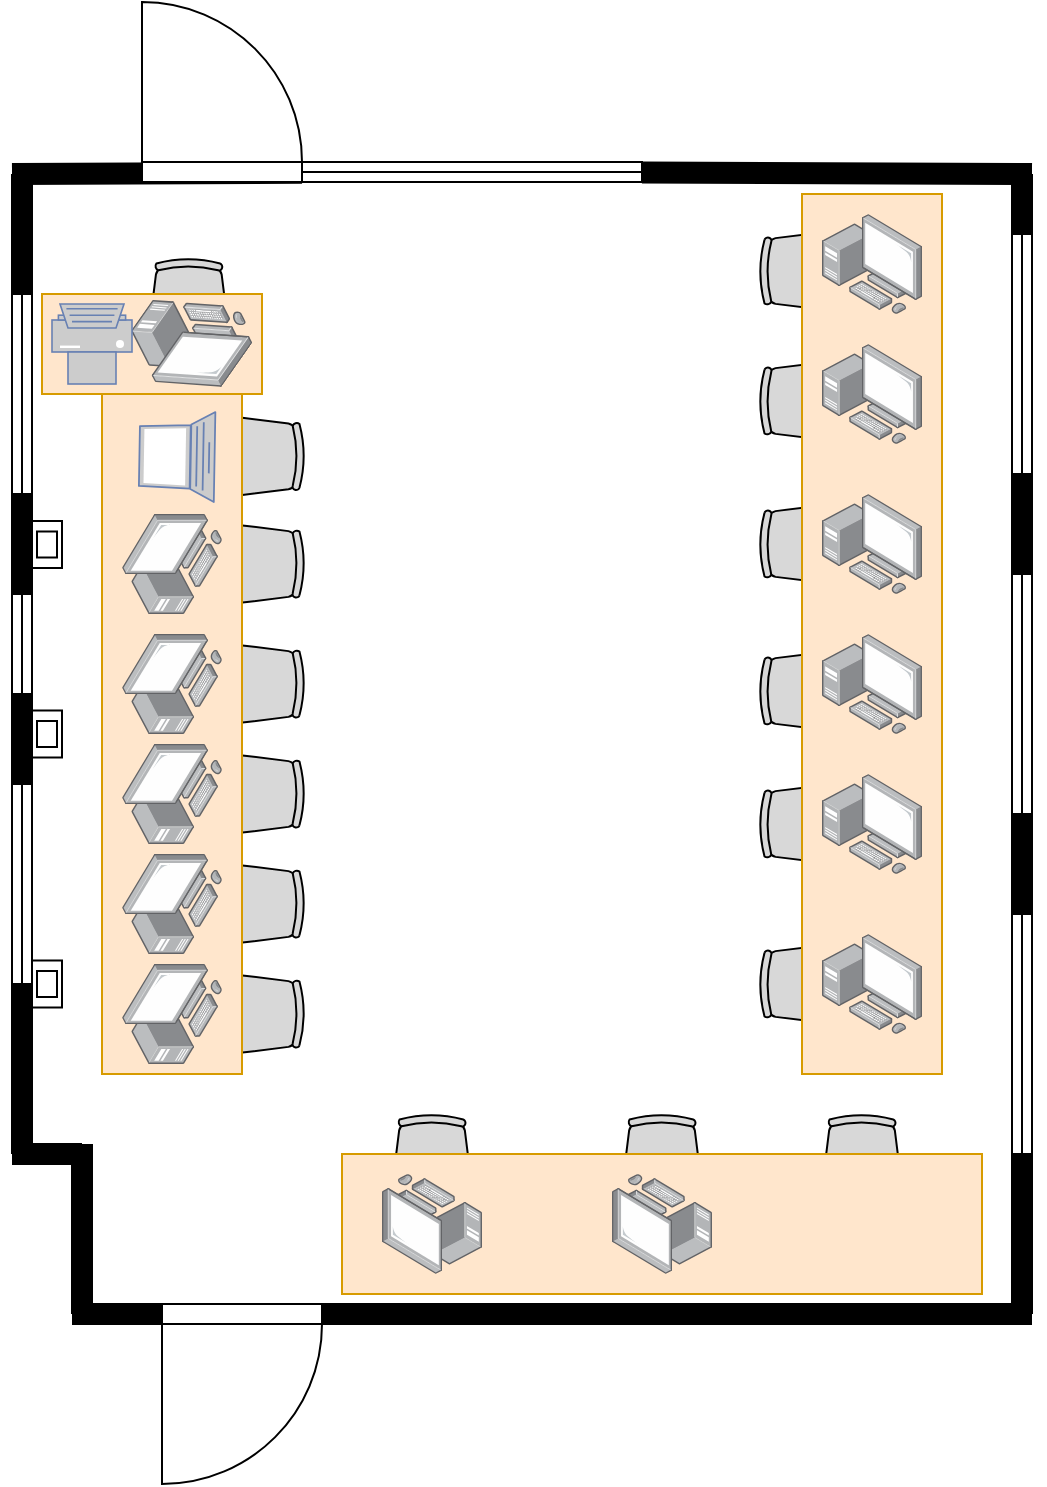 <mxfile version="26.0.7">
  <diagram name="Strona-1" id="lw3pQ2Xdo-vi_ONYOUsK">
    <mxGraphModel dx="584" dy="328" grid="1" gridSize="10" guides="1" tooltips="1" connect="1" arrows="1" fold="1" page="1" pageScale="1" pageWidth="827" pageHeight="1169" math="0" shadow="0">
      <root>
        <mxCell id="0" />
        <mxCell id="1" parent="0" />
        <mxCell id="ywQLsjacoM1GYMmH7MzZ-28" value="" style="verticalLabelPosition=bottom;html=1;verticalAlign=top;align=center;shape=mxgraph.floorplan.office_chair;fillColor=light-dark(#D8D8D8,var(--ge-dark-color, #121212));rotation=0;" vertex="1" parent="1">
          <mxGeometry x="213.4" y="232" width="40" height="43" as="geometry" />
        </mxCell>
        <mxCell id="ywQLsjacoM1GYMmH7MzZ-38" value="" style="verticalLabelPosition=bottom;html=1;verticalAlign=top;align=center;shape=mxgraph.floorplan.office_chair;fillColor=light-dark(#D8D8D8,var(--ge-dark-color, #121212));rotation=0;" vertex="1" parent="1">
          <mxGeometry x="335" y="660" width="40" height="43" as="geometry" />
        </mxCell>
        <mxCell id="ywQLsjacoM1GYMmH7MzZ-39" value="" style="verticalLabelPosition=bottom;html=1;verticalAlign=top;align=center;shape=mxgraph.floorplan.office_chair;fillColor=light-dark(#D8D8D8,var(--ge-dark-color, #121212));rotation=0;" vertex="1" parent="1">
          <mxGeometry x="450" y="660" width="40" height="43" as="geometry" />
        </mxCell>
        <mxCell id="ywQLsjacoM1GYMmH7MzZ-40" value="" style="verticalLabelPosition=bottom;html=1;verticalAlign=top;align=center;shape=mxgraph.floorplan.office_chair;fillColor=light-dark(#D8D8D8,var(--ge-dark-color, #121212));rotation=0;" vertex="1" parent="1">
          <mxGeometry x="550" y="660" width="40" height="43" as="geometry" />
        </mxCell>
        <mxCell id="ywQLsjacoM1GYMmH7MzZ-22" value="" style="verticalLabelPosition=bottom;html=1;verticalAlign=top;align=center;shape=mxgraph.floorplan.office_chair;fillColor=light-dark(#D8D8D8,var(--ge-dark-color, #121212));rotation=90;" vertex="1" parent="1">
          <mxGeometry x="250" y="309.71" width="40" height="43" as="geometry" />
        </mxCell>
        <mxCell id="ywQLsjacoM1GYMmH7MzZ-23" value="" style="verticalLabelPosition=bottom;html=1;verticalAlign=top;align=center;shape=mxgraph.floorplan.office_chair;fillColor=light-dark(#D8D8D8,var(--ge-dark-color, #121212));rotation=90;" vertex="1" parent="1">
          <mxGeometry x="250" y="363.5" width="40" height="43" as="geometry" />
        </mxCell>
        <mxCell id="ywQLsjacoM1GYMmH7MzZ-24" value="" style="verticalLabelPosition=bottom;html=1;verticalAlign=top;align=center;shape=mxgraph.floorplan.office_chair;fillColor=light-dark(#D8D8D8,var(--ge-dark-color, #121212));rotation=90;" vertex="1" parent="1">
          <mxGeometry x="250" y="423.5" width="40" height="43" as="geometry" />
        </mxCell>
        <mxCell id="ywQLsjacoM1GYMmH7MzZ-25" value="" style="verticalLabelPosition=bottom;html=1;verticalAlign=top;align=center;shape=mxgraph.floorplan.office_chair;fillColor=light-dark(#D8D8D8,var(--ge-dark-color, #121212));rotation=90;" vertex="1" parent="1">
          <mxGeometry x="250" y="478.5" width="40" height="43" as="geometry" />
        </mxCell>
        <mxCell id="ywQLsjacoM1GYMmH7MzZ-26" value="" style="verticalLabelPosition=bottom;html=1;verticalAlign=top;align=center;shape=mxgraph.floorplan.office_chair;fillColor=light-dark(#D8D8D8,var(--ge-dark-color, #121212));rotation=90;" vertex="1" parent="1">
          <mxGeometry x="250" y="533.5" width="40" height="43" as="geometry" />
        </mxCell>
        <mxCell id="ywQLsjacoM1GYMmH7MzZ-27" value="" style="verticalLabelPosition=bottom;html=1;verticalAlign=top;align=center;shape=mxgraph.floorplan.office_chair;fillColor=light-dark(#D8D8D8,var(--ge-dark-color, #121212));rotation=90;" vertex="1" parent="1">
          <mxGeometry x="250" y="588.5" width="40" height="43" as="geometry" />
        </mxCell>
        <mxCell id="ywQLsjacoM1GYMmH7MzZ-30" value="" style="verticalLabelPosition=bottom;html=1;verticalAlign=top;align=center;shape=mxgraph.floorplan.office_chair;fillColor=light-dark(#D8D8D8,var(--ge-dark-color, #121212));rotation=-90;" vertex="1" parent="1">
          <mxGeometry x="520" y="282" width="40" height="43" as="geometry" />
        </mxCell>
        <mxCell id="ywQLsjacoM1GYMmH7MzZ-31" value="" style="verticalLabelPosition=bottom;html=1;verticalAlign=top;align=center;shape=mxgraph.floorplan.office_chair;fillColor=light-dark(#D8D8D8,var(--ge-dark-color, #121212));rotation=-90;" vertex="1" parent="1">
          <mxGeometry x="520" y="353.5" width="40" height="43" as="geometry" />
        </mxCell>
        <mxCell id="ywQLsjacoM1GYMmH7MzZ-32" value="" style="verticalLabelPosition=bottom;html=1;verticalAlign=top;align=center;shape=mxgraph.floorplan.office_chair;fillColor=light-dark(#D8D8D8,var(--ge-dark-color, #121212));rotation=-90;" vertex="1" parent="1">
          <mxGeometry x="520" y="427" width="40" height="43" as="geometry" />
        </mxCell>
        <mxCell id="ywQLsjacoM1GYMmH7MzZ-34" value="" style="verticalLabelPosition=bottom;html=1;verticalAlign=top;align=center;shape=mxgraph.floorplan.office_chair;fillColor=light-dark(#D8D8D8,var(--ge-dark-color, #121212));rotation=-90;" vertex="1" parent="1">
          <mxGeometry x="520" y="493.5" width="40" height="43" as="geometry" />
        </mxCell>
        <mxCell id="ywQLsjacoM1GYMmH7MzZ-35" value="" style="verticalLabelPosition=bottom;html=1;verticalAlign=top;align=center;shape=mxgraph.floorplan.office_chair;fillColor=light-dark(#D8D8D8,var(--ge-dark-color, #121212));rotation=-90;" vertex="1" parent="1">
          <mxGeometry x="520" y="573.5" width="40" height="43" as="geometry" />
        </mxCell>
        <mxCell id="ywQLsjacoM1GYMmH7MzZ-29" value="" style="verticalLabelPosition=bottom;html=1;verticalAlign=top;align=center;shape=mxgraph.floorplan.office_chair;fillColor=light-dark(#D8D8D8,var(--ge-dark-color, #121212));rotation=-90;" vertex="1" parent="1">
          <mxGeometry x="520" y="217" width="40" height="43" as="geometry" />
        </mxCell>
        <mxCell id="Wla5d53pFiBaytynZWWv-3" value="" style="endArrow=none;html=1;rounded=0;strokeWidth=11;" parent="1" source="Wla5d53pFiBaytynZWWv-10" edge="1">
          <mxGeometry width="50" height="50" relative="1" as="geometry">
            <mxPoint x="150" y="495" as="sourcePoint" />
            <mxPoint x="150" y="190" as="targetPoint" />
          </mxGeometry>
        </mxCell>
        <mxCell id="Wla5d53pFiBaytynZWWv-4" value="" style="endArrow=none;html=1;rounded=0;strokeWidth=11;" parent="1" source="Wla5d53pFiBaytynZWWv-19" edge="1">
          <mxGeometry width="50" height="50" relative="1" as="geometry">
            <mxPoint x="650" y="760" as="sourcePoint" />
            <mxPoint x="650" y="190" as="targetPoint" />
          </mxGeometry>
        </mxCell>
        <mxCell id="Wla5d53pFiBaytynZWWv-6" value="" style="endArrow=none;html=1;rounded=0;strokeWidth=11;" parent="1" edge="1">
          <mxGeometry width="50" height="50" relative="1" as="geometry">
            <mxPoint x="145" y="680" as="sourcePoint" />
            <mxPoint x="180" y="680" as="targetPoint" />
          </mxGeometry>
        </mxCell>
        <mxCell id="Wla5d53pFiBaytynZWWv-7" value="" style="endArrow=none;html=1;rounded=0;strokeWidth=11;" parent="1" edge="1">
          <mxGeometry width="50" height="50" relative="1" as="geometry">
            <mxPoint x="180" y="760" as="sourcePoint" />
            <mxPoint x="180" y="675" as="targetPoint" />
          </mxGeometry>
        </mxCell>
        <mxCell id="Wla5d53pFiBaytynZWWv-9" value="" style="endArrow=none;html=1;rounded=0;strokeWidth=11;" parent="1" target="Wla5d53pFiBaytynZWWv-8" edge="1">
          <mxGeometry width="50" height="50" relative="1" as="geometry">
            <mxPoint x="150" y="680" as="sourcePoint" />
            <mxPoint x="150" y="210" as="targetPoint" />
          </mxGeometry>
        </mxCell>
        <mxCell id="Wla5d53pFiBaytynZWWv-8" value="" style="verticalLabelPosition=bottom;html=1;verticalAlign=top;align=center;shape=mxgraph.floorplan.window;rotation=90;strokeWidth=1;" parent="1" vertex="1">
          <mxGeometry x="100" y="540" width="100" height="10" as="geometry" />
        </mxCell>
        <mxCell id="Wla5d53pFiBaytynZWWv-12" value="" style="endArrow=none;html=1;rounded=0;strokeWidth=11;" parent="1" source="Wla5d53pFiBaytynZWWv-15" target="Wla5d53pFiBaytynZWWv-10" edge="1">
          <mxGeometry width="50" height="50" relative="1" as="geometry">
            <mxPoint x="150" y="495" as="sourcePoint" />
            <mxPoint x="150" y="190" as="targetPoint" />
          </mxGeometry>
        </mxCell>
        <mxCell id="Wla5d53pFiBaytynZWWv-10" value="" style="verticalLabelPosition=bottom;html=1;verticalAlign=top;align=center;shape=mxgraph.floorplan.window;direction=south;" parent="1" vertex="1">
          <mxGeometry x="145" y="250" width="10" height="100" as="geometry" />
        </mxCell>
        <mxCell id="Wla5d53pFiBaytynZWWv-16" value="" style="endArrow=none;html=1;rounded=0;strokeWidth=11;" parent="1" target="Wla5d53pFiBaytynZWWv-15" edge="1">
          <mxGeometry width="50" height="50" relative="1" as="geometry">
            <mxPoint x="150" y="495" as="sourcePoint" />
            <mxPoint x="150" y="350" as="targetPoint" />
          </mxGeometry>
        </mxCell>
        <mxCell id="Wla5d53pFiBaytynZWWv-15" value="" style="verticalLabelPosition=bottom;html=1;verticalAlign=top;align=center;shape=mxgraph.floorplan.window;direction=south;" parent="1" vertex="1">
          <mxGeometry x="145" y="400" width="10" height="50" as="geometry" />
        </mxCell>
        <mxCell id="Wla5d53pFiBaytynZWWv-17" value="" style="endArrow=none;html=1;rounded=0;strokeWidth=11;" parent="1" source="Wla5d53pFiBaytynZWWv-26" edge="1">
          <mxGeometry width="50" height="50" relative="1" as="geometry">
            <mxPoint x="145" y="190" as="sourcePoint" />
            <mxPoint x="655" y="190" as="targetPoint" />
          </mxGeometry>
        </mxCell>
        <mxCell id="Wla5d53pFiBaytynZWWv-18" value="" style="endArrow=none;html=1;rounded=0;strokeWidth=11;" parent="1" edge="1" source="ywQLsjacoM1GYMmH7MzZ-1">
          <mxGeometry width="50" height="50" relative="1" as="geometry">
            <mxPoint x="175" y="760" as="sourcePoint" />
            <mxPoint x="655" y="760" as="targetPoint" />
          </mxGeometry>
        </mxCell>
        <mxCell id="Wla5d53pFiBaytynZWWv-21" value="" style="endArrow=none;html=1;rounded=0;strokeWidth=11;" parent="1" source="Wla5d53pFiBaytynZWWv-22" target="Wla5d53pFiBaytynZWWv-19" edge="1">
          <mxGeometry width="50" height="50" relative="1" as="geometry">
            <mxPoint x="650" y="760" as="sourcePoint" />
            <mxPoint x="650" y="190" as="targetPoint" />
          </mxGeometry>
        </mxCell>
        <mxCell id="Wla5d53pFiBaytynZWWv-19" value="" style="verticalLabelPosition=bottom;html=1;verticalAlign=top;align=center;shape=mxgraph.floorplan.window;direction=south;" parent="1" vertex="1">
          <mxGeometry x="645" y="220" width="10" height="120" as="geometry" />
        </mxCell>
        <mxCell id="Wla5d53pFiBaytynZWWv-23" value="" style="endArrow=none;html=1;rounded=0;strokeWidth=11;" parent="1" source="Wla5d53pFiBaytynZWWv-24" target="Wla5d53pFiBaytynZWWv-22" edge="1">
          <mxGeometry width="50" height="50" relative="1" as="geometry">
            <mxPoint x="650" y="760" as="sourcePoint" />
            <mxPoint x="650" y="340" as="targetPoint" />
          </mxGeometry>
        </mxCell>
        <mxCell id="Wla5d53pFiBaytynZWWv-22" value="" style="verticalLabelPosition=bottom;html=1;verticalAlign=top;align=center;shape=mxgraph.floorplan.window;direction=south;" parent="1" vertex="1">
          <mxGeometry x="645" y="390" width="10" height="120" as="geometry" />
        </mxCell>
        <mxCell id="Wla5d53pFiBaytynZWWv-25" value="" style="endArrow=none;html=1;rounded=0;strokeWidth=11;" parent="1" target="Wla5d53pFiBaytynZWWv-24" edge="1">
          <mxGeometry width="50" height="50" relative="1" as="geometry">
            <mxPoint x="650" y="760" as="sourcePoint" />
            <mxPoint x="650" y="500" as="targetPoint" />
          </mxGeometry>
        </mxCell>
        <mxCell id="Wla5d53pFiBaytynZWWv-24" value="" style="verticalLabelPosition=bottom;html=1;verticalAlign=top;align=center;shape=mxgraph.floorplan.window;direction=south;" parent="1" vertex="1">
          <mxGeometry x="645" y="560" width="10" height="120" as="geometry" />
        </mxCell>
        <mxCell id="Wla5d53pFiBaytynZWWv-27" value="" style="endArrow=none;html=1;rounded=0;strokeWidth=11;" parent="1" target="Wla5d53pFiBaytynZWWv-26" edge="1">
          <mxGeometry width="50" height="50" relative="1" as="geometry">
            <mxPoint x="145" y="190" as="sourcePoint" />
            <mxPoint x="655" y="190" as="targetPoint" />
          </mxGeometry>
        </mxCell>
        <mxCell id="Wla5d53pFiBaytynZWWv-26" value="" style="verticalLabelPosition=bottom;html=1;verticalAlign=top;align=center;shape=mxgraph.floorplan.window;" parent="1" vertex="1">
          <mxGeometry x="290" y="184" width="170" height="10" as="geometry" />
        </mxCell>
        <mxCell id="Wla5d53pFiBaytynZWWv-29" value="" style="verticalLabelPosition=bottom;html=1;verticalAlign=top;align=center;shape=mxgraph.floorplan.doorLeft;aspect=fixed;" parent="1" vertex="1">
          <mxGeometry x="220" y="760" width="80" height="85" as="geometry" />
        </mxCell>
        <mxCell id="Wla5d53pFiBaytynZWWv-30" value="" style="verticalLabelPosition=bottom;html=1;verticalAlign=top;align=center;shape=mxgraph.floorplan.doorRight;aspect=fixed;direction=west;" parent="1" vertex="1">
          <mxGeometry x="210" y="104" width="80" height="85" as="geometry" />
        </mxCell>
        <mxCell id="ywQLsjacoM1GYMmH7MzZ-2" value="" style="endArrow=none;html=1;rounded=0;strokeWidth=11;" edge="1" parent="1" target="ywQLsjacoM1GYMmH7MzZ-1">
          <mxGeometry width="50" height="50" relative="1" as="geometry">
            <mxPoint x="175" y="760" as="sourcePoint" />
            <mxPoint x="655" y="760" as="targetPoint" />
          </mxGeometry>
        </mxCell>
        <mxCell id="ywQLsjacoM1GYMmH7MzZ-1" value="" style="rounded=0;whiteSpace=wrap;html=1;" vertex="1" parent="1">
          <mxGeometry x="220" y="755" width="80" height="10" as="geometry" />
        </mxCell>
        <mxCell id="ywQLsjacoM1GYMmH7MzZ-3" value="" style="rounded=0;whiteSpace=wrap;html=1;" vertex="1" parent="1">
          <mxGeometry x="210" y="184" width="80" height="10" as="geometry" />
        </mxCell>
        <mxCell id="ywQLsjacoM1GYMmH7MzZ-4" value="" style="rounded=0;whiteSpace=wrap;html=1;fillColor=#ffe6cc;strokeColor=#d79b00;" vertex="1" parent="1">
          <mxGeometry x="160" y="250" width="110" height="50" as="geometry" />
        </mxCell>
        <mxCell id="ywQLsjacoM1GYMmH7MzZ-5" value="" style="rounded=0;whiteSpace=wrap;html=1;fillColor=#ffe6cc;strokeColor=#d79b00;" vertex="1" parent="1">
          <mxGeometry x="190" y="300" width="70" height="340" as="geometry" />
        </mxCell>
        <mxCell id="ywQLsjacoM1GYMmH7MzZ-6" value="" style="rounded=0;whiteSpace=wrap;html=1;fillColor=#ffe6cc;strokeColor=#d79b00;" vertex="1" parent="1">
          <mxGeometry x="540" y="200" width="70" height="440" as="geometry" />
        </mxCell>
        <mxCell id="ywQLsjacoM1GYMmH7MzZ-7" value="" style="rounded=0;whiteSpace=wrap;html=1;fillColor=#ffe6cc;strokeColor=#d79b00;direction=south;" vertex="1" parent="1">
          <mxGeometry x="310" y="680" width="320" height="70" as="geometry" />
        </mxCell>
        <mxCell id="ywQLsjacoM1GYMmH7MzZ-8" value="" style="image;points=[];aspect=fixed;html=1;align=center;shadow=0;dashed=0;image=img/lib/allied_telesis/computer_and_terminals/Personal_Computer_with_Server.svg;" vertex="1" parent="1">
          <mxGeometry x="550" y="210" width="50" height="50" as="geometry" />
        </mxCell>
        <mxCell id="ywQLsjacoM1GYMmH7MzZ-9" value="" style="image;points=[];aspect=fixed;html=1;align=center;shadow=0;dashed=0;image=img/lib/allied_telesis/computer_and_terminals/Personal_Computer_with_Server.svg;" vertex="1" parent="1">
          <mxGeometry x="550" y="275" width="50" height="50" as="geometry" />
        </mxCell>
        <mxCell id="ywQLsjacoM1GYMmH7MzZ-10" value="" style="image;points=[];aspect=fixed;html=1;align=center;shadow=0;dashed=0;image=img/lib/allied_telesis/computer_and_terminals/Personal_Computer_with_Server.svg;" vertex="1" parent="1">
          <mxGeometry x="550" y="490" width="50" height="50" as="geometry" />
        </mxCell>
        <mxCell id="ywQLsjacoM1GYMmH7MzZ-11" value="" style="image;points=[];aspect=fixed;html=1;align=center;shadow=0;dashed=0;image=img/lib/allied_telesis/computer_and_terminals/Personal_Computer_with_Server.svg;" vertex="1" parent="1">
          <mxGeometry x="550" y="350" width="50" height="50" as="geometry" />
        </mxCell>
        <mxCell id="ywQLsjacoM1GYMmH7MzZ-12" value="" style="image;points=[];aspect=fixed;html=1;align=center;shadow=0;dashed=0;image=img/lib/allied_telesis/computer_and_terminals/Personal_Computer_with_Server.svg;" vertex="1" parent="1">
          <mxGeometry x="550" y="420" width="50" height="50" as="geometry" />
        </mxCell>
        <mxCell id="ywQLsjacoM1GYMmH7MzZ-13" value="" style="image;points=[];aspect=fixed;html=1;align=center;shadow=0;dashed=0;image=img/lib/allied_telesis/computer_and_terminals/Personal_Computer_with_Server.svg;" vertex="1" parent="1">
          <mxGeometry x="550" y="570" width="50" height="50" as="geometry" />
        </mxCell>
        <mxCell id="ywQLsjacoM1GYMmH7MzZ-14" value="" style="image;points=[];aspect=fixed;html=1;align=center;shadow=0;dashed=0;image=img/lib/allied_telesis/computer_and_terminals/Personal_Computer_with_Server.svg;flipH=0;flipV=1;rotation=35;" vertex="1" parent="1">
          <mxGeometry x="206.8" y="246.8" width="53.2" height="53.2" as="geometry" />
        </mxCell>
        <mxCell id="ywQLsjacoM1GYMmH7MzZ-15" value="" style="image;points=[];aspect=fixed;html=1;align=center;shadow=0;dashed=0;image=img/lib/allied_telesis/computer_and_terminals/Personal_Computer_with_Server.svg;flipH=0;flipV=0;rotation=-90;" vertex="1" parent="1">
          <mxGeometry x="200" y="585" width="50" height="50" as="geometry" />
        </mxCell>
        <mxCell id="ywQLsjacoM1GYMmH7MzZ-16" value="" style="image;points=[];aspect=fixed;html=1;align=center;shadow=0;dashed=0;image=img/lib/allied_telesis/computer_and_terminals/Personal_Computer_with_Server.svg;flipH=0;flipV=0;rotation=-90;" vertex="1" parent="1">
          <mxGeometry x="200" y="530" width="50" height="50" as="geometry" />
        </mxCell>
        <mxCell id="ywQLsjacoM1GYMmH7MzZ-17" value="" style="image;points=[];aspect=fixed;html=1;align=center;shadow=0;dashed=0;image=img/lib/allied_telesis/computer_and_terminals/Personal_Computer_with_Server.svg;flipH=0;flipV=0;rotation=-90;" vertex="1" parent="1">
          <mxGeometry x="200" y="475" width="50" height="50" as="geometry" />
        </mxCell>
        <mxCell id="ywQLsjacoM1GYMmH7MzZ-19" value="" style="image;points=[];aspect=fixed;html=1;align=center;shadow=0;dashed=0;image=img/lib/allied_telesis/computer_and_terminals/Personal_Computer_with_Server.svg;flipH=0;flipV=0;rotation=-90;" vertex="1" parent="1">
          <mxGeometry x="200" y="420" width="50" height="50" as="geometry" />
        </mxCell>
        <mxCell id="ywQLsjacoM1GYMmH7MzZ-20" value="" style="image;points=[];aspect=fixed;html=1;align=center;shadow=0;dashed=0;image=img/lib/allied_telesis/computer_and_terminals/Personal_Computer_with_Server.svg;flipH=0;flipV=0;rotation=-90;" vertex="1" parent="1">
          <mxGeometry x="200" y="360" width="50" height="50" as="geometry" />
        </mxCell>
        <mxCell id="ywQLsjacoM1GYMmH7MzZ-21" value="" style="fontColor=#0066CC;verticalAlign=top;verticalLabelPosition=bottom;labelPosition=center;align=center;html=1;outlineConnect=0;fillColor=#CCCCCC;strokeColor=#6881B3;gradientColor=none;gradientDirection=north;strokeWidth=2;shape=mxgraph.networks.laptop;rotation=-89;" vertex="1" parent="1">
          <mxGeometry x="205" y="312.41" width="45" height="37.59" as="geometry" />
        </mxCell>
        <mxCell id="ywQLsjacoM1GYMmH7MzZ-36" value="" style="image;points=[];aspect=fixed;html=1;align=center;shadow=0;dashed=0;image=img/lib/allied_telesis/computer_and_terminals/Personal_Computer_with_Server.svg;flipH=0;flipV=0;rotation=-180;" vertex="1" parent="1">
          <mxGeometry x="330" y="690" width="50" height="50" as="geometry" />
        </mxCell>
        <mxCell id="ywQLsjacoM1GYMmH7MzZ-37" value="" style="image;points=[];aspect=fixed;html=1;align=center;shadow=0;dashed=0;image=img/lib/allied_telesis/computer_and_terminals/Personal_Computer_with_Server.svg;flipH=0;flipV=0;rotation=-180;" vertex="1" parent="1">
          <mxGeometry x="445" y="690" width="50" height="50" as="geometry" />
        </mxCell>
        <mxCell id="ywQLsjacoM1GYMmH7MzZ-41" value="" style="fontColor=#0066CC;verticalAlign=top;verticalLabelPosition=bottom;labelPosition=center;align=center;html=1;outlineConnect=0;fillColor=#CCCCCC;strokeColor=#6881B3;gradientColor=none;gradientDirection=north;strokeWidth=2;shape=mxgraph.networks.printer;flipH=0;flipV=1;" vertex="1" parent="1">
          <mxGeometry x="165" y="255" width="40" height="40" as="geometry" />
        </mxCell>
        <mxCell id="ywQLsjacoM1GYMmH7MzZ-45" value="" style="group" vertex="1" connectable="0" parent="1">
          <mxGeometry x="155" y="363.5" width="15" height="23.5" as="geometry" />
        </mxCell>
        <mxCell id="ywQLsjacoM1GYMmH7MzZ-42" value="" style="rounded=0;whiteSpace=wrap;html=1;" vertex="1" parent="ywQLsjacoM1GYMmH7MzZ-45">
          <mxGeometry width="15" height="23.5" as="geometry" />
        </mxCell>
        <mxCell id="ywQLsjacoM1GYMmH7MzZ-44" value="" style="rounded=0;whiteSpace=wrap;html=1;" vertex="1" parent="ywQLsjacoM1GYMmH7MzZ-45">
          <mxGeometry x="2.5" y="5.25" width="10" height="13" as="geometry" />
        </mxCell>
        <mxCell id="ywQLsjacoM1GYMmH7MzZ-46" value="" style="group" vertex="1" connectable="0" parent="1">
          <mxGeometry x="155" y="458.25" width="15" height="23.5" as="geometry" />
        </mxCell>
        <mxCell id="ywQLsjacoM1GYMmH7MzZ-47" value="" style="rounded=0;whiteSpace=wrap;html=1;" vertex="1" parent="ywQLsjacoM1GYMmH7MzZ-46">
          <mxGeometry width="15" height="23.5" as="geometry" />
        </mxCell>
        <mxCell id="ywQLsjacoM1GYMmH7MzZ-48" value="" style="rounded=0;whiteSpace=wrap;html=1;" vertex="1" parent="ywQLsjacoM1GYMmH7MzZ-46">
          <mxGeometry x="2.5" y="5.25" width="10" height="13" as="geometry" />
        </mxCell>
        <mxCell id="ywQLsjacoM1GYMmH7MzZ-51" value="" style="group" vertex="1" connectable="0" parent="1">
          <mxGeometry x="155" y="583.25" width="15" height="23.5" as="geometry" />
        </mxCell>
        <mxCell id="ywQLsjacoM1GYMmH7MzZ-52" value="" style="rounded=0;whiteSpace=wrap;html=1;" vertex="1" parent="ywQLsjacoM1GYMmH7MzZ-51">
          <mxGeometry width="15" height="23.5" as="geometry" />
        </mxCell>
        <mxCell id="ywQLsjacoM1GYMmH7MzZ-53" value="" style="rounded=0;whiteSpace=wrap;html=1;" vertex="1" parent="ywQLsjacoM1GYMmH7MzZ-51">
          <mxGeometry x="2.5" y="5.25" width="10" height="13" as="geometry" />
        </mxCell>
      </root>
    </mxGraphModel>
  </diagram>
</mxfile>

